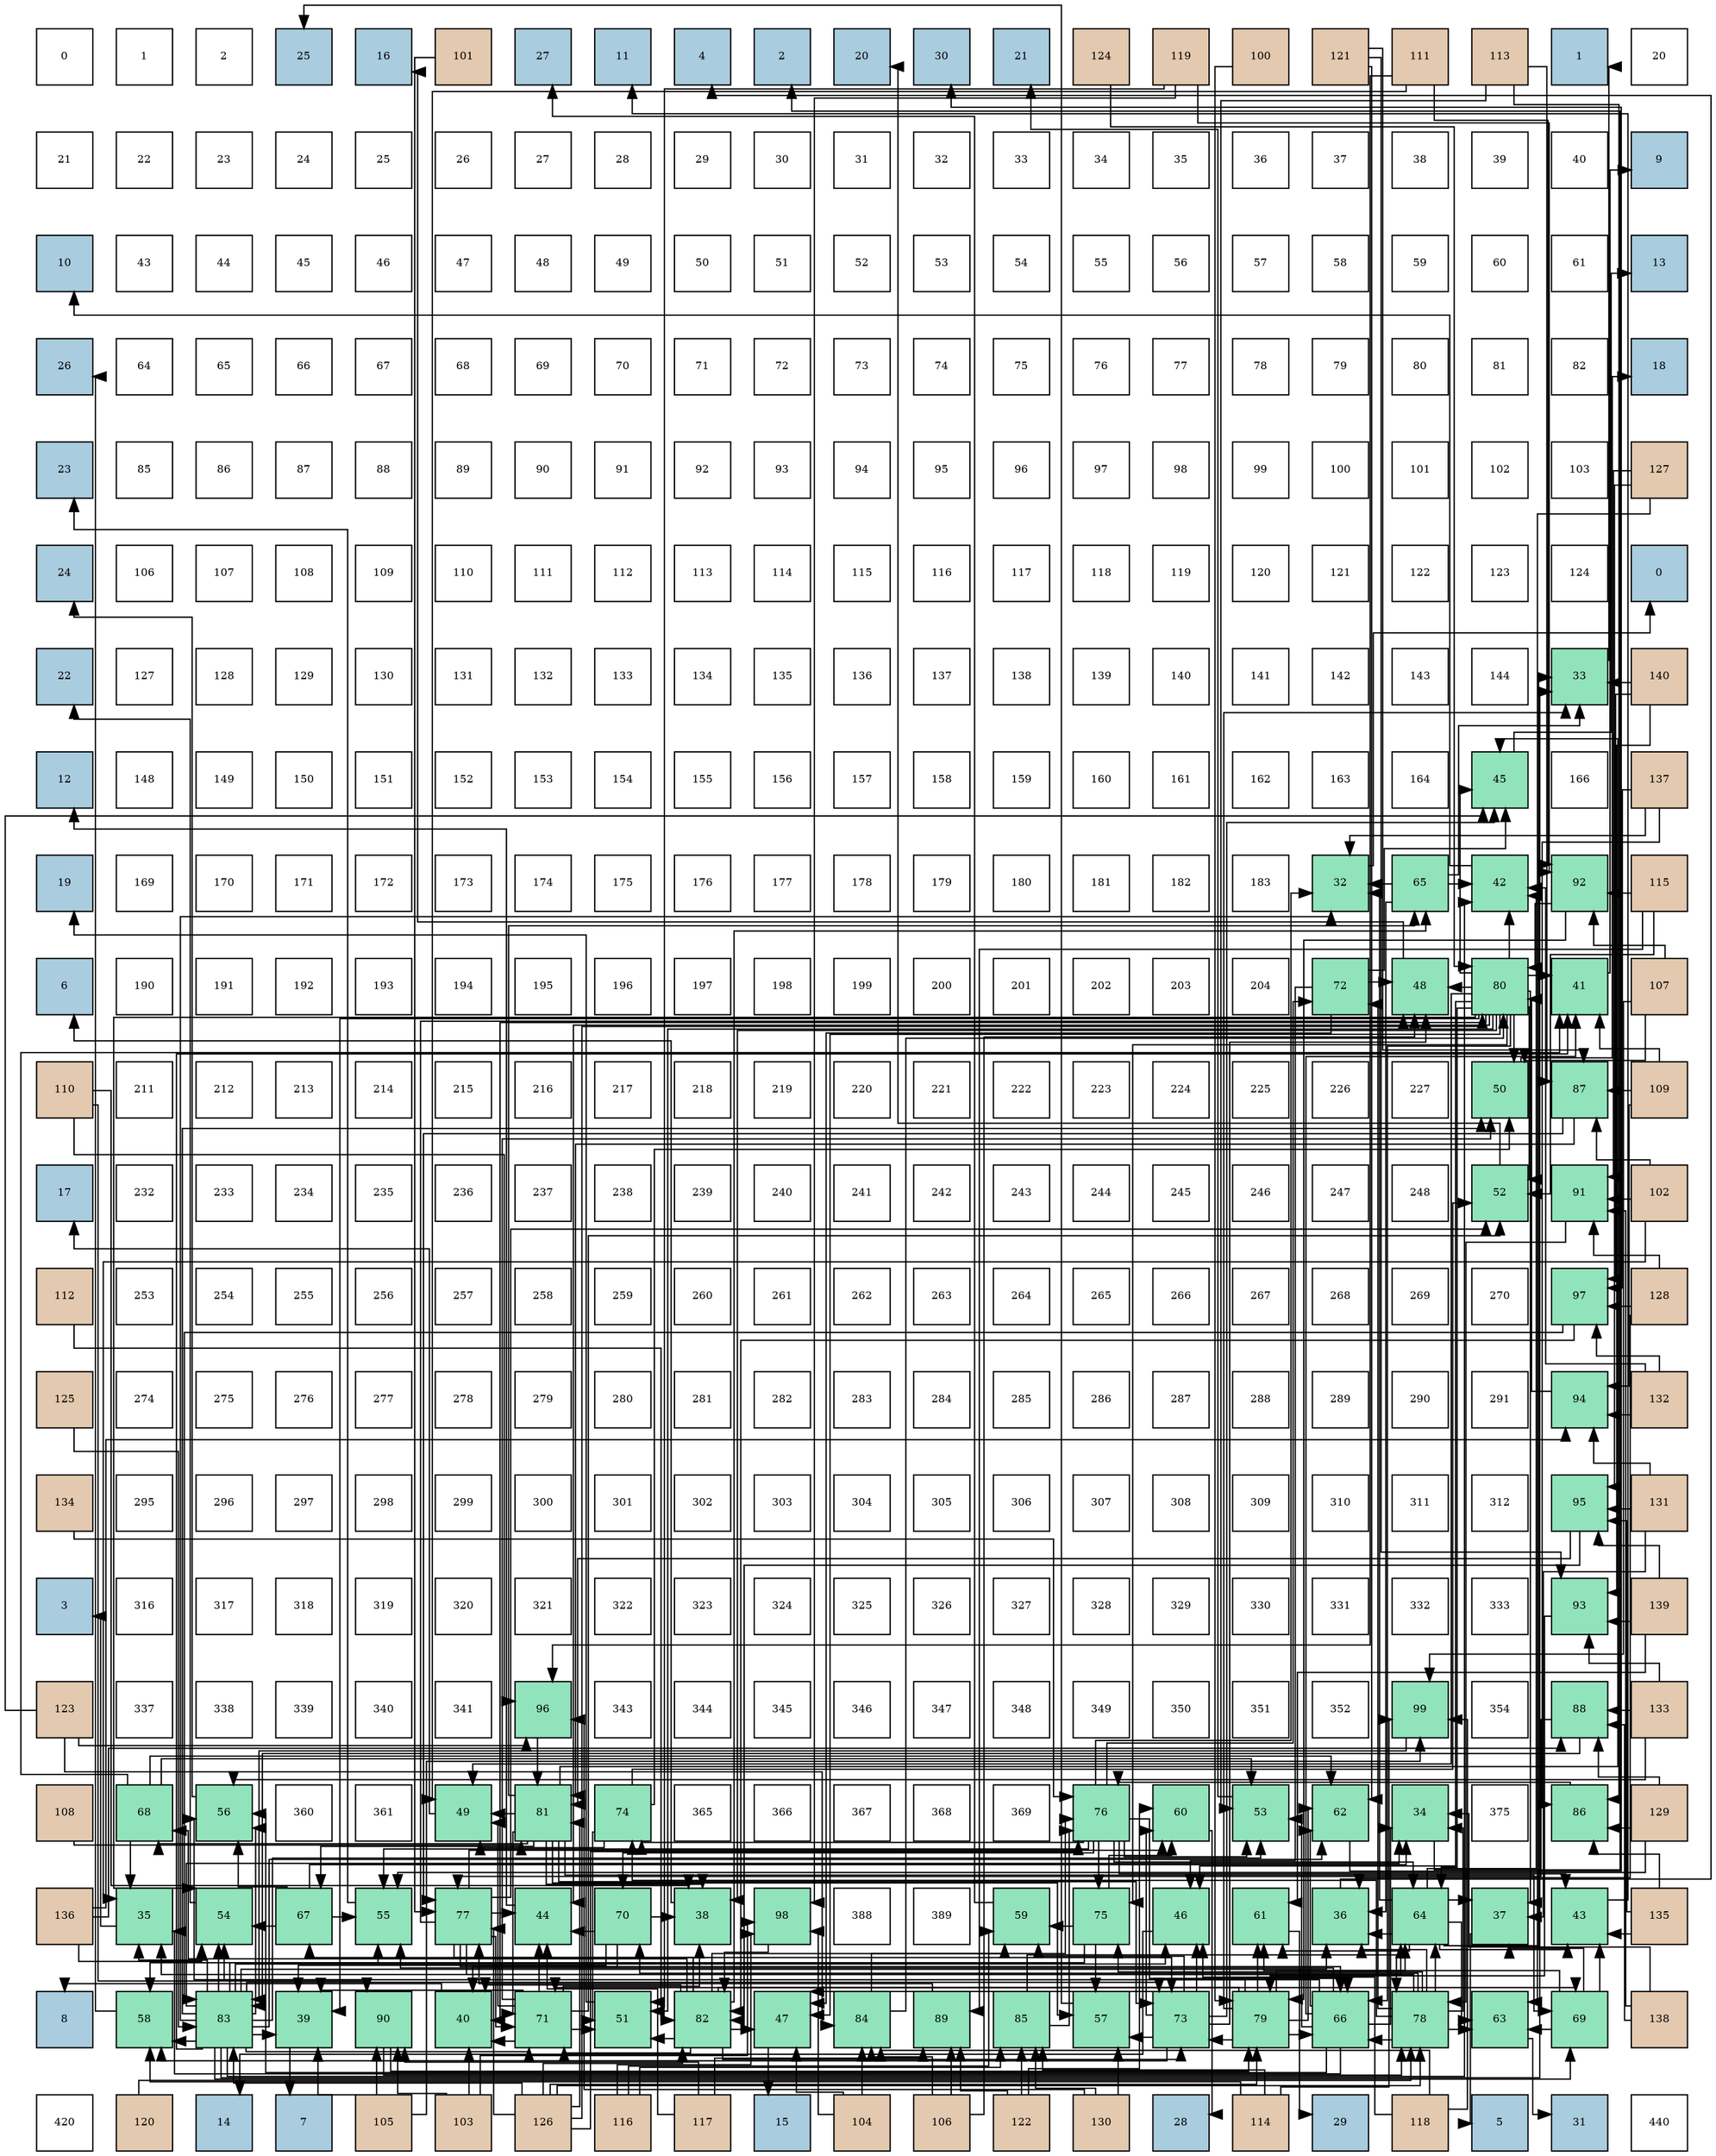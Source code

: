 digraph layout{
 rankdir=TB;
 splines=ortho;
 node [style=filled shape=square fixedsize=true width=0.6];
0[label="0", fontsize=8, fillcolor="#ffffff"];
1[label="1", fontsize=8, fillcolor="#ffffff"];
2[label="2", fontsize=8, fillcolor="#ffffff"];
3[label="25", fontsize=8, fillcolor="#a9ccde"];
4[label="16", fontsize=8, fillcolor="#a9ccde"];
5[label="101", fontsize=8, fillcolor="#e3c9af"];
6[label="27", fontsize=8, fillcolor="#a9ccde"];
7[label="11", fontsize=8, fillcolor="#a9ccde"];
8[label="4", fontsize=8, fillcolor="#a9ccde"];
9[label="2", fontsize=8, fillcolor="#a9ccde"];
10[label="20", fontsize=8, fillcolor="#a9ccde"];
11[label="30", fontsize=8, fillcolor="#a9ccde"];
12[label="21", fontsize=8, fillcolor="#a9ccde"];
13[label="124", fontsize=8, fillcolor="#e3c9af"];
14[label="119", fontsize=8, fillcolor="#e3c9af"];
15[label="100", fontsize=8, fillcolor="#e3c9af"];
16[label="121", fontsize=8, fillcolor="#e3c9af"];
17[label="111", fontsize=8, fillcolor="#e3c9af"];
18[label="113", fontsize=8, fillcolor="#e3c9af"];
19[label="1", fontsize=8, fillcolor="#a9ccde"];
20[label="20", fontsize=8, fillcolor="#ffffff"];
21[label="21", fontsize=8, fillcolor="#ffffff"];
22[label="22", fontsize=8, fillcolor="#ffffff"];
23[label="23", fontsize=8, fillcolor="#ffffff"];
24[label="24", fontsize=8, fillcolor="#ffffff"];
25[label="25", fontsize=8, fillcolor="#ffffff"];
26[label="26", fontsize=8, fillcolor="#ffffff"];
27[label="27", fontsize=8, fillcolor="#ffffff"];
28[label="28", fontsize=8, fillcolor="#ffffff"];
29[label="29", fontsize=8, fillcolor="#ffffff"];
30[label="30", fontsize=8, fillcolor="#ffffff"];
31[label="31", fontsize=8, fillcolor="#ffffff"];
32[label="32", fontsize=8, fillcolor="#ffffff"];
33[label="33", fontsize=8, fillcolor="#ffffff"];
34[label="34", fontsize=8, fillcolor="#ffffff"];
35[label="35", fontsize=8, fillcolor="#ffffff"];
36[label="36", fontsize=8, fillcolor="#ffffff"];
37[label="37", fontsize=8, fillcolor="#ffffff"];
38[label="38", fontsize=8, fillcolor="#ffffff"];
39[label="39", fontsize=8, fillcolor="#ffffff"];
40[label="40", fontsize=8, fillcolor="#ffffff"];
41[label="9", fontsize=8, fillcolor="#a9ccde"];
42[label="10", fontsize=8, fillcolor="#a9ccde"];
43[label="43", fontsize=8, fillcolor="#ffffff"];
44[label="44", fontsize=8, fillcolor="#ffffff"];
45[label="45", fontsize=8, fillcolor="#ffffff"];
46[label="46", fontsize=8, fillcolor="#ffffff"];
47[label="47", fontsize=8, fillcolor="#ffffff"];
48[label="48", fontsize=8, fillcolor="#ffffff"];
49[label="49", fontsize=8, fillcolor="#ffffff"];
50[label="50", fontsize=8, fillcolor="#ffffff"];
51[label="51", fontsize=8, fillcolor="#ffffff"];
52[label="52", fontsize=8, fillcolor="#ffffff"];
53[label="53", fontsize=8, fillcolor="#ffffff"];
54[label="54", fontsize=8, fillcolor="#ffffff"];
55[label="55", fontsize=8, fillcolor="#ffffff"];
56[label="56", fontsize=8, fillcolor="#ffffff"];
57[label="57", fontsize=8, fillcolor="#ffffff"];
58[label="58", fontsize=8, fillcolor="#ffffff"];
59[label="59", fontsize=8, fillcolor="#ffffff"];
60[label="60", fontsize=8, fillcolor="#ffffff"];
61[label="61", fontsize=8, fillcolor="#ffffff"];
62[label="13", fontsize=8, fillcolor="#a9ccde"];
63[label="26", fontsize=8, fillcolor="#a9ccde"];
64[label="64", fontsize=8, fillcolor="#ffffff"];
65[label="65", fontsize=8, fillcolor="#ffffff"];
66[label="66", fontsize=8, fillcolor="#ffffff"];
67[label="67", fontsize=8, fillcolor="#ffffff"];
68[label="68", fontsize=8, fillcolor="#ffffff"];
69[label="69", fontsize=8, fillcolor="#ffffff"];
70[label="70", fontsize=8, fillcolor="#ffffff"];
71[label="71", fontsize=8, fillcolor="#ffffff"];
72[label="72", fontsize=8, fillcolor="#ffffff"];
73[label="73", fontsize=8, fillcolor="#ffffff"];
74[label="74", fontsize=8, fillcolor="#ffffff"];
75[label="75", fontsize=8, fillcolor="#ffffff"];
76[label="76", fontsize=8, fillcolor="#ffffff"];
77[label="77", fontsize=8, fillcolor="#ffffff"];
78[label="78", fontsize=8, fillcolor="#ffffff"];
79[label="79", fontsize=8, fillcolor="#ffffff"];
80[label="80", fontsize=8, fillcolor="#ffffff"];
81[label="81", fontsize=8, fillcolor="#ffffff"];
82[label="82", fontsize=8, fillcolor="#ffffff"];
83[label="18", fontsize=8, fillcolor="#a9ccde"];
84[label="23", fontsize=8, fillcolor="#a9ccde"];
85[label="85", fontsize=8, fillcolor="#ffffff"];
86[label="86", fontsize=8, fillcolor="#ffffff"];
87[label="87", fontsize=8, fillcolor="#ffffff"];
88[label="88", fontsize=8, fillcolor="#ffffff"];
89[label="89", fontsize=8, fillcolor="#ffffff"];
90[label="90", fontsize=8, fillcolor="#ffffff"];
91[label="91", fontsize=8, fillcolor="#ffffff"];
92[label="92", fontsize=8, fillcolor="#ffffff"];
93[label="93", fontsize=8, fillcolor="#ffffff"];
94[label="94", fontsize=8, fillcolor="#ffffff"];
95[label="95", fontsize=8, fillcolor="#ffffff"];
96[label="96", fontsize=8, fillcolor="#ffffff"];
97[label="97", fontsize=8, fillcolor="#ffffff"];
98[label="98", fontsize=8, fillcolor="#ffffff"];
99[label="99", fontsize=8, fillcolor="#ffffff"];
100[label="100", fontsize=8, fillcolor="#ffffff"];
101[label="101", fontsize=8, fillcolor="#ffffff"];
102[label="102", fontsize=8, fillcolor="#ffffff"];
103[label="103", fontsize=8, fillcolor="#ffffff"];
104[label="127", fontsize=8, fillcolor="#e3c9af"];
105[label="24", fontsize=8, fillcolor="#a9ccde"];
106[label="106", fontsize=8, fillcolor="#ffffff"];
107[label="107", fontsize=8, fillcolor="#ffffff"];
108[label="108", fontsize=8, fillcolor="#ffffff"];
109[label="109", fontsize=8, fillcolor="#ffffff"];
110[label="110", fontsize=8, fillcolor="#ffffff"];
111[label="111", fontsize=8, fillcolor="#ffffff"];
112[label="112", fontsize=8, fillcolor="#ffffff"];
113[label="113", fontsize=8, fillcolor="#ffffff"];
114[label="114", fontsize=8, fillcolor="#ffffff"];
115[label="115", fontsize=8, fillcolor="#ffffff"];
116[label="116", fontsize=8, fillcolor="#ffffff"];
117[label="117", fontsize=8, fillcolor="#ffffff"];
118[label="118", fontsize=8, fillcolor="#ffffff"];
119[label="119", fontsize=8, fillcolor="#ffffff"];
120[label="120", fontsize=8, fillcolor="#ffffff"];
121[label="121", fontsize=8, fillcolor="#ffffff"];
122[label="122", fontsize=8, fillcolor="#ffffff"];
123[label="123", fontsize=8, fillcolor="#ffffff"];
124[label="124", fontsize=8, fillcolor="#ffffff"];
125[label="0", fontsize=8, fillcolor="#a9ccde"];
126[label="22", fontsize=8, fillcolor="#a9ccde"];
127[label="127", fontsize=8, fillcolor="#ffffff"];
128[label="128", fontsize=8, fillcolor="#ffffff"];
129[label="129", fontsize=8, fillcolor="#ffffff"];
130[label="130", fontsize=8, fillcolor="#ffffff"];
131[label="131", fontsize=8, fillcolor="#ffffff"];
132[label="132", fontsize=8, fillcolor="#ffffff"];
133[label="133", fontsize=8, fillcolor="#ffffff"];
134[label="134", fontsize=8, fillcolor="#ffffff"];
135[label="135", fontsize=8, fillcolor="#ffffff"];
136[label="136", fontsize=8, fillcolor="#ffffff"];
137[label="137", fontsize=8, fillcolor="#ffffff"];
138[label="138", fontsize=8, fillcolor="#ffffff"];
139[label="139", fontsize=8, fillcolor="#ffffff"];
140[label="140", fontsize=8, fillcolor="#ffffff"];
141[label="141", fontsize=8, fillcolor="#ffffff"];
142[label="142", fontsize=8, fillcolor="#ffffff"];
143[label="143", fontsize=8, fillcolor="#ffffff"];
144[label="144", fontsize=8, fillcolor="#ffffff"];
145[label="33", fontsize=8, fillcolor="#91e3bb"];
146[label="140", fontsize=8, fillcolor="#e3c9af"];
147[label="12", fontsize=8, fillcolor="#a9ccde"];
148[label="148", fontsize=8, fillcolor="#ffffff"];
149[label="149", fontsize=8, fillcolor="#ffffff"];
150[label="150", fontsize=8, fillcolor="#ffffff"];
151[label="151", fontsize=8, fillcolor="#ffffff"];
152[label="152", fontsize=8, fillcolor="#ffffff"];
153[label="153", fontsize=8, fillcolor="#ffffff"];
154[label="154", fontsize=8, fillcolor="#ffffff"];
155[label="155", fontsize=8, fillcolor="#ffffff"];
156[label="156", fontsize=8, fillcolor="#ffffff"];
157[label="157", fontsize=8, fillcolor="#ffffff"];
158[label="158", fontsize=8, fillcolor="#ffffff"];
159[label="159", fontsize=8, fillcolor="#ffffff"];
160[label="160", fontsize=8, fillcolor="#ffffff"];
161[label="161", fontsize=8, fillcolor="#ffffff"];
162[label="162", fontsize=8, fillcolor="#ffffff"];
163[label="163", fontsize=8, fillcolor="#ffffff"];
164[label="164", fontsize=8, fillcolor="#ffffff"];
165[label="45", fontsize=8, fillcolor="#91e3bb"];
166[label="166", fontsize=8, fillcolor="#ffffff"];
167[label="137", fontsize=8, fillcolor="#e3c9af"];
168[label="19", fontsize=8, fillcolor="#a9ccde"];
169[label="169", fontsize=8, fillcolor="#ffffff"];
170[label="170", fontsize=8, fillcolor="#ffffff"];
171[label="171", fontsize=8, fillcolor="#ffffff"];
172[label="172", fontsize=8, fillcolor="#ffffff"];
173[label="173", fontsize=8, fillcolor="#ffffff"];
174[label="174", fontsize=8, fillcolor="#ffffff"];
175[label="175", fontsize=8, fillcolor="#ffffff"];
176[label="176", fontsize=8, fillcolor="#ffffff"];
177[label="177", fontsize=8, fillcolor="#ffffff"];
178[label="178", fontsize=8, fillcolor="#ffffff"];
179[label="179", fontsize=8, fillcolor="#ffffff"];
180[label="180", fontsize=8, fillcolor="#ffffff"];
181[label="181", fontsize=8, fillcolor="#ffffff"];
182[label="182", fontsize=8, fillcolor="#ffffff"];
183[label="183", fontsize=8, fillcolor="#ffffff"];
184[label="32", fontsize=8, fillcolor="#91e3bb"];
185[label="65", fontsize=8, fillcolor="#91e3bb"];
186[label="42", fontsize=8, fillcolor="#91e3bb"];
187[label="92", fontsize=8, fillcolor="#91e3bb"];
188[label="115", fontsize=8, fillcolor="#e3c9af"];
189[label="6", fontsize=8, fillcolor="#a9ccde"];
190[label="190", fontsize=8, fillcolor="#ffffff"];
191[label="191", fontsize=8, fillcolor="#ffffff"];
192[label="192", fontsize=8, fillcolor="#ffffff"];
193[label="193", fontsize=8, fillcolor="#ffffff"];
194[label="194", fontsize=8, fillcolor="#ffffff"];
195[label="195", fontsize=8, fillcolor="#ffffff"];
196[label="196", fontsize=8, fillcolor="#ffffff"];
197[label="197", fontsize=8, fillcolor="#ffffff"];
198[label="198", fontsize=8, fillcolor="#ffffff"];
199[label="199", fontsize=8, fillcolor="#ffffff"];
200[label="200", fontsize=8, fillcolor="#ffffff"];
201[label="201", fontsize=8, fillcolor="#ffffff"];
202[label="202", fontsize=8, fillcolor="#ffffff"];
203[label="203", fontsize=8, fillcolor="#ffffff"];
204[label="204", fontsize=8, fillcolor="#ffffff"];
205[label="72", fontsize=8, fillcolor="#91e3bb"];
206[label="48", fontsize=8, fillcolor="#91e3bb"];
207[label="80", fontsize=8, fillcolor="#91e3bb"];
208[label="41", fontsize=8, fillcolor="#91e3bb"];
209[label="107", fontsize=8, fillcolor="#e3c9af"];
210[label="110", fontsize=8, fillcolor="#e3c9af"];
211[label="211", fontsize=8, fillcolor="#ffffff"];
212[label="212", fontsize=8, fillcolor="#ffffff"];
213[label="213", fontsize=8, fillcolor="#ffffff"];
214[label="214", fontsize=8, fillcolor="#ffffff"];
215[label="215", fontsize=8, fillcolor="#ffffff"];
216[label="216", fontsize=8, fillcolor="#ffffff"];
217[label="217", fontsize=8, fillcolor="#ffffff"];
218[label="218", fontsize=8, fillcolor="#ffffff"];
219[label="219", fontsize=8, fillcolor="#ffffff"];
220[label="220", fontsize=8, fillcolor="#ffffff"];
221[label="221", fontsize=8, fillcolor="#ffffff"];
222[label="222", fontsize=8, fillcolor="#ffffff"];
223[label="223", fontsize=8, fillcolor="#ffffff"];
224[label="224", fontsize=8, fillcolor="#ffffff"];
225[label="225", fontsize=8, fillcolor="#ffffff"];
226[label="226", fontsize=8, fillcolor="#ffffff"];
227[label="227", fontsize=8, fillcolor="#ffffff"];
228[label="50", fontsize=8, fillcolor="#91e3bb"];
229[label="87", fontsize=8, fillcolor="#91e3bb"];
230[label="109", fontsize=8, fillcolor="#e3c9af"];
231[label="17", fontsize=8, fillcolor="#a9ccde"];
232[label="232", fontsize=8, fillcolor="#ffffff"];
233[label="233", fontsize=8, fillcolor="#ffffff"];
234[label="234", fontsize=8, fillcolor="#ffffff"];
235[label="235", fontsize=8, fillcolor="#ffffff"];
236[label="236", fontsize=8, fillcolor="#ffffff"];
237[label="237", fontsize=8, fillcolor="#ffffff"];
238[label="238", fontsize=8, fillcolor="#ffffff"];
239[label="239", fontsize=8, fillcolor="#ffffff"];
240[label="240", fontsize=8, fillcolor="#ffffff"];
241[label="241", fontsize=8, fillcolor="#ffffff"];
242[label="242", fontsize=8, fillcolor="#ffffff"];
243[label="243", fontsize=8, fillcolor="#ffffff"];
244[label="244", fontsize=8, fillcolor="#ffffff"];
245[label="245", fontsize=8, fillcolor="#ffffff"];
246[label="246", fontsize=8, fillcolor="#ffffff"];
247[label="247", fontsize=8, fillcolor="#ffffff"];
248[label="248", fontsize=8, fillcolor="#ffffff"];
249[label="52", fontsize=8, fillcolor="#91e3bb"];
250[label="91", fontsize=8, fillcolor="#91e3bb"];
251[label="102", fontsize=8, fillcolor="#e3c9af"];
252[label="112", fontsize=8, fillcolor="#e3c9af"];
253[label="253", fontsize=8, fillcolor="#ffffff"];
254[label="254", fontsize=8, fillcolor="#ffffff"];
255[label="255", fontsize=8, fillcolor="#ffffff"];
256[label="256", fontsize=8, fillcolor="#ffffff"];
257[label="257", fontsize=8, fillcolor="#ffffff"];
258[label="258", fontsize=8, fillcolor="#ffffff"];
259[label="259", fontsize=8, fillcolor="#ffffff"];
260[label="260", fontsize=8, fillcolor="#ffffff"];
261[label="261", fontsize=8, fillcolor="#ffffff"];
262[label="262", fontsize=8, fillcolor="#ffffff"];
263[label="263", fontsize=8, fillcolor="#ffffff"];
264[label="264", fontsize=8, fillcolor="#ffffff"];
265[label="265", fontsize=8, fillcolor="#ffffff"];
266[label="266", fontsize=8, fillcolor="#ffffff"];
267[label="267", fontsize=8, fillcolor="#ffffff"];
268[label="268", fontsize=8, fillcolor="#ffffff"];
269[label="269", fontsize=8, fillcolor="#ffffff"];
270[label="270", fontsize=8, fillcolor="#ffffff"];
271[label="97", fontsize=8, fillcolor="#91e3bb"];
272[label="128", fontsize=8, fillcolor="#e3c9af"];
273[label="125", fontsize=8, fillcolor="#e3c9af"];
274[label="274", fontsize=8, fillcolor="#ffffff"];
275[label="275", fontsize=8, fillcolor="#ffffff"];
276[label="276", fontsize=8, fillcolor="#ffffff"];
277[label="277", fontsize=8, fillcolor="#ffffff"];
278[label="278", fontsize=8, fillcolor="#ffffff"];
279[label="279", fontsize=8, fillcolor="#ffffff"];
280[label="280", fontsize=8, fillcolor="#ffffff"];
281[label="281", fontsize=8, fillcolor="#ffffff"];
282[label="282", fontsize=8, fillcolor="#ffffff"];
283[label="283", fontsize=8, fillcolor="#ffffff"];
284[label="284", fontsize=8, fillcolor="#ffffff"];
285[label="285", fontsize=8, fillcolor="#ffffff"];
286[label="286", fontsize=8, fillcolor="#ffffff"];
287[label="287", fontsize=8, fillcolor="#ffffff"];
288[label="288", fontsize=8, fillcolor="#ffffff"];
289[label="289", fontsize=8, fillcolor="#ffffff"];
290[label="290", fontsize=8, fillcolor="#ffffff"];
291[label="291", fontsize=8, fillcolor="#ffffff"];
292[label="94", fontsize=8, fillcolor="#91e3bb"];
293[label="132", fontsize=8, fillcolor="#e3c9af"];
294[label="134", fontsize=8, fillcolor="#e3c9af"];
295[label="295", fontsize=8, fillcolor="#ffffff"];
296[label="296", fontsize=8, fillcolor="#ffffff"];
297[label="297", fontsize=8, fillcolor="#ffffff"];
298[label="298", fontsize=8, fillcolor="#ffffff"];
299[label="299", fontsize=8, fillcolor="#ffffff"];
300[label="300", fontsize=8, fillcolor="#ffffff"];
301[label="301", fontsize=8, fillcolor="#ffffff"];
302[label="302", fontsize=8, fillcolor="#ffffff"];
303[label="303", fontsize=8, fillcolor="#ffffff"];
304[label="304", fontsize=8, fillcolor="#ffffff"];
305[label="305", fontsize=8, fillcolor="#ffffff"];
306[label="306", fontsize=8, fillcolor="#ffffff"];
307[label="307", fontsize=8, fillcolor="#ffffff"];
308[label="308", fontsize=8, fillcolor="#ffffff"];
309[label="309", fontsize=8, fillcolor="#ffffff"];
310[label="310", fontsize=8, fillcolor="#ffffff"];
311[label="311", fontsize=8, fillcolor="#ffffff"];
312[label="312", fontsize=8, fillcolor="#ffffff"];
313[label="95", fontsize=8, fillcolor="#91e3bb"];
314[label="131", fontsize=8, fillcolor="#e3c9af"];
315[label="3", fontsize=8, fillcolor="#a9ccde"];
316[label="316", fontsize=8, fillcolor="#ffffff"];
317[label="317", fontsize=8, fillcolor="#ffffff"];
318[label="318", fontsize=8, fillcolor="#ffffff"];
319[label="319", fontsize=8, fillcolor="#ffffff"];
320[label="320", fontsize=8, fillcolor="#ffffff"];
321[label="321", fontsize=8, fillcolor="#ffffff"];
322[label="322", fontsize=8, fillcolor="#ffffff"];
323[label="323", fontsize=8, fillcolor="#ffffff"];
324[label="324", fontsize=8, fillcolor="#ffffff"];
325[label="325", fontsize=8, fillcolor="#ffffff"];
326[label="326", fontsize=8, fillcolor="#ffffff"];
327[label="327", fontsize=8, fillcolor="#ffffff"];
328[label="328", fontsize=8, fillcolor="#ffffff"];
329[label="329", fontsize=8, fillcolor="#ffffff"];
330[label="330", fontsize=8, fillcolor="#ffffff"];
331[label="331", fontsize=8, fillcolor="#ffffff"];
332[label="332", fontsize=8, fillcolor="#ffffff"];
333[label="333", fontsize=8, fillcolor="#ffffff"];
334[label="93", fontsize=8, fillcolor="#91e3bb"];
335[label="139", fontsize=8, fillcolor="#e3c9af"];
336[label="123", fontsize=8, fillcolor="#e3c9af"];
337[label="337", fontsize=8, fillcolor="#ffffff"];
338[label="338", fontsize=8, fillcolor="#ffffff"];
339[label="339", fontsize=8, fillcolor="#ffffff"];
340[label="340", fontsize=8, fillcolor="#ffffff"];
341[label="341", fontsize=8, fillcolor="#ffffff"];
342[label="96", fontsize=8, fillcolor="#91e3bb"];
343[label="343", fontsize=8, fillcolor="#ffffff"];
344[label="344", fontsize=8, fillcolor="#ffffff"];
345[label="345", fontsize=8, fillcolor="#ffffff"];
346[label="346", fontsize=8, fillcolor="#ffffff"];
347[label="347", fontsize=8, fillcolor="#ffffff"];
348[label="348", fontsize=8, fillcolor="#ffffff"];
349[label="349", fontsize=8, fillcolor="#ffffff"];
350[label="350", fontsize=8, fillcolor="#ffffff"];
351[label="351", fontsize=8, fillcolor="#ffffff"];
352[label="352", fontsize=8, fillcolor="#ffffff"];
353[label="99", fontsize=8, fillcolor="#91e3bb"];
354[label="354", fontsize=8, fillcolor="#ffffff"];
355[label="88", fontsize=8, fillcolor="#91e3bb"];
356[label="133", fontsize=8, fillcolor="#e3c9af"];
357[label="108", fontsize=8, fillcolor="#e3c9af"];
358[label="68", fontsize=8, fillcolor="#91e3bb"];
359[label="56", fontsize=8, fillcolor="#91e3bb"];
360[label="360", fontsize=8, fillcolor="#ffffff"];
361[label="361", fontsize=8, fillcolor="#ffffff"];
362[label="49", fontsize=8, fillcolor="#91e3bb"];
363[label="81", fontsize=8, fillcolor="#91e3bb"];
364[label="74", fontsize=8, fillcolor="#91e3bb"];
365[label="365", fontsize=8, fillcolor="#ffffff"];
366[label="366", fontsize=8, fillcolor="#ffffff"];
367[label="367", fontsize=8, fillcolor="#ffffff"];
368[label="368", fontsize=8, fillcolor="#ffffff"];
369[label="369", fontsize=8, fillcolor="#ffffff"];
370[label="76", fontsize=8, fillcolor="#91e3bb"];
371[label="60", fontsize=8, fillcolor="#91e3bb"];
372[label="53", fontsize=8, fillcolor="#91e3bb"];
373[label="62", fontsize=8, fillcolor="#91e3bb"];
374[label="34", fontsize=8, fillcolor="#91e3bb"];
375[label="375", fontsize=8, fillcolor="#ffffff"];
376[label="86", fontsize=8, fillcolor="#91e3bb"];
377[label="129", fontsize=8, fillcolor="#e3c9af"];
378[label="136", fontsize=8, fillcolor="#e3c9af"];
379[label="35", fontsize=8, fillcolor="#91e3bb"];
380[label="54", fontsize=8, fillcolor="#91e3bb"];
381[label="67", fontsize=8, fillcolor="#91e3bb"];
382[label="55", fontsize=8, fillcolor="#91e3bb"];
383[label="77", fontsize=8, fillcolor="#91e3bb"];
384[label="44", fontsize=8, fillcolor="#91e3bb"];
385[label="70", fontsize=8, fillcolor="#91e3bb"];
386[label="38", fontsize=8, fillcolor="#91e3bb"];
387[label="98", fontsize=8, fillcolor="#91e3bb"];
388[label="388", fontsize=8, fillcolor="#ffffff"];
389[label="389", fontsize=8, fillcolor="#ffffff"];
390[label="59", fontsize=8, fillcolor="#91e3bb"];
391[label="75", fontsize=8, fillcolor="#91e3bb"];
392[label="46", fontsize=8, fillcolor="#91e3bb"];
393[label="61", fontsize=8, fillcolor="#91e3bb"];
394[label="36", fontsize=8, fillcolor="#91e3bb"];
395[label="64", fontsize=8, fillcolor="#91e3bb"];
396[label="37", fontsize=8, fillcolor="#91e3bb"];
397[label="43", fontsize=8, fillcolor="#91e3bb"];
398[label="135", fontsize=8, fillcolor="#e3c9af"];
399[label="8", fontsize=8, fillcolor="#a9ccde"];
400[label="58", fontsize=8, fillcolor="#91e3bb"];
401[label="83", fontsize=8, fillcolor="#91e3bb"];
402[label="39", fontsize=8, fillcolor="#91e3bb"];
403[label="90", fontsize=8, fillcolor="#91e3bb"];
404[label="40", fontsize=8, fillcolor="#91e3bb"];
405[label="71", fontsize=8, fillcolor="#91e3bb"];
406[label="51", fontsize=8, fillcolor="#91e3bb"];
407[label="82", fontsize=8, fillcolor="#91e3bb"];
408[label="47", fontsize=8, fillcolor="#91e3bb"];
409[label="84", fontsize=8, fillcolor="#91e3bb"];
410[label="89", fontsize=8, fillcolor="#91e3bb"];
411[label="85", fontsize=8, fillcolor="#91e3bb"];
412[label="57", fontsize=8, fillcolor="#91e3bb"];
413[label="73", fontsize=8, fillcolor="#91e3bb"];
414[label="79", fontsize=8, fillcolor="#91e3bb"];
415[label="66", fontsize=8, fillcolor="#91e3bb"];
416[label="78", fontsize=8, fillcolor="#91e3bb"];
417[label="63", fontsize=8, fillcolor="#91e3bb"];
418[label="69", fontsize=8, fillcolor="#91e3bb"];
419[label="138", fontsize=8, fillcolor="#e3c9af"];
420[label="420", fontsize=8, fillcolor="#ffffff"];
421[label="120", fontsize=8, fillcolor="#e3c9af"];
422[label="14", fontsize=8, fillcolor="#a9ccde"];
423[label="7", fontsize=8, fillcolor="#a9ccde"];
424[label="105", fontsize=8, fillcolor="#e3c9af"];
425[label="103", fontsize=8, fillcolor="#e3c9af"];
426[label="126", fontsize=8, fillcolor="#e3c9af"];
427[label="116", fontsize=8, fillcolor="#e3c9af"];
428[label="117", fontsize=8, fillcolor="#e3c9af"];
429[label="15", fontsize=8, fillcolor="#a9ccde"];
430[label="104", fontsize=8, fillcolor="#e3c9af"];
431[label="106", fontsize=8, fillcolor="#e3c9af"];
432[label="122", fontsize=8, fillcolor="#e3c9af"];
433[label="130", fontsize=8, fillcolor="#e3c9af"];
434[label="28", fontsize=8, fillcolor="#a9ccde"];
435[label="114", fontsize=8, fillcolor="#e3c9af"];
436[label="29", fontsize=8, fillcolor="#a9ccde"];
437[label="118", fontsize=8, fillcolor="#e3c9af"];
438[label="5", fontsize=8, fillcolor="#a9ccde"];
439[label="31", fontsize=8, fillcolor="#a9ccde"];
440[label="440", fontsize=8, fillcolor="#ffffff"];
edge [constraint=false, style=vis];184 -> 125;
145 -> 19;
374 -> 9;
379 -> 315;
394 -> 8;
396 -> 438;
386 -> 189;
402 -> 423;
404 -> 399;
208 -> 41;
186 -> 42;
397 -> 7;
384 -> 147;
165 -> 62;
392 -> 422;
408 -> 429;
206 -> 4;
362 -> 231;
228 -> 83;
406 -> 168;
249 -> 10;
372 -> 12;
380 -> 126;
382 -> 84;
359 -> 105;
412 -> 3;
400 -> 63;
390 -> 6;
371 -> 434;
393 -> 436;
373 -> 11;
417 -> 439;
395 -> 184;
395 -> 145;
395 -> 394;
395 -> 396;
395 -> 186;
395 -> 397;
395 -> 393;
395 -> 417;
185 -> 184;
185 -> 145;
185 -> 394;
185 -> 186;
415 -> 374;
415 -> 379;
415 -> 208;
415 -> 372;
415 -> 380;
415 -> 382;
415 -> 359;
415 -> 373;
381 -> 374;
381 -> 380;
381 -> 382;
381 -> 359;
358 -> 379;
358 -> 208;
358 -> 372;
358 -> 373;
418 -> 396;
418 -> 397;
418 -> 393;
418 -> 417;
385 -> 386;
385 -> 402;
385 -> 404;
385 -> 384;
405 -> 386;
405 -> 402;
405 -> 404;
405 -> 384;
405 -> 362;
405 -> 228;
405 -> 406;
405 -> 249;
205 -> 165;
205 -> 392;
205 -> 408;
205 -> 206;
413 -> 165;
413 -> 392;
413 -> 408;
413 -> 206;
413 -> 412;
413 -> 400;
413 -> 390;
413 -> 371;
364 -> 362;
364 -> 228;
364 -> 406;
364 -> 249;
391 -> 412;
391 -> 400;
391 -> 390;
391 -> 371;
370 -> 184;
370 -> 397;
370 -> 372;
370 -> 382;
370 -> 395;
370 -> 415;
370 -> 385;
370 -> 205;
370 -> 364;
370 -> 391;
383 -> 384;
383 -> 206;
383 -> 249;
383 -> 371;
383 -> 395;
383 -> 415;
383 -> 405;
383 -> 413;
416 -> 374;
416 -> 379;
416 -> 394;
416 -> 417;
416 -> 395;
416 -> 415;
416 -> 385;
416 -> 205;
416 -> 364;
416 -> 391;
414 -> 145;
414 -> 359;
414 -> 393;
414 -> 373;
414 -> 395;
414 -> 415;
414 -> 405;
414 -> 413;
207 -> 396;
207 -> 386;
207 -> 402;
207 -> 404;
207 -> 208;
207 -> 186;
207 -> 384;
207 -> 165;
207 -> 392;
207 -> 408;
207 -> 206;
207 -> 362;
207 -> 228;
207 -> 406;
207 -> 249;
207 -> 380;
207 -> 395;
207 -> 415;
207 -> 391;
363 -> 386;
363 -> 165;
363 -> 362;
363 -> 412;
363 -> 185;
363 -> 381;
363 -> 358;
363 -> 418;
363 -> 405;
363 -> 413;
407 -> 404;
407 -> 408;
407 -> 406;
407 -> 390;
407 -> 185;
407 -> 381;
407 -> 358;
407 -> 418;
407 -> 405;
407 -> 413;
401 -> 184;
401 -> 145;
401 -> 374;
401 -> 379;
401 -> 394;
401 -> 402;
401 -> 208;
401 -> 186;
401 -> 392;
401 -> 228;
401 -> 372;
401 -> 380;
401 -> 382;
401 -> 359;
401 -> 400;
401 -> 373;
401 -> 418;
401 -> 405;
401 -> 413;
409 -> 370;
409 -> 207;
411 -> 370;
411 -> 416;
376 -> 370;
229 -> 383;
229 -> 363;
355 -> 383;
355 -> 401;
410 -> 383;
403 -> 416;
403 -> 414;
250 -> 416;
187 -> 414;
187 -> 207;
334 -> 414;
292 -> 207;
313 -> 363;
313 -> 407;
342 -> 363;
271 -> 407;
271 -> 401;
387 -> 407;
353 -> 401;
15 -> 414;
5 -> 383;
251 -> 379;
251 -> 229;
251 -> 250;
425 -> 404;
425 -> 403;
425 -> 387;
430 -> 408;
430 -> 409;
430 -> 387;
424 -> 402;
424 -> 403;
424 -> 353;
431 -> 206;
431 -> 409;
431 -> 410;
209 -> 228;
209 -> 187;
209 -> 353;
357 -> 363;
230 -> 208;
230 -> 229;
230 -> 292;
210 -> 386;
210 -> 403;
210 -> 342;
17 -> 362;
17 -> 187;
17 -> 342;
252 -> 407;
18 -> 372;
18 -> 376;
18 -> 229;
435 -> 400;
435 -> 411;
435 -> 353;
188 -> 249;
188 -> 410;
188 -> 187;
427 -> 390;
427 -> 411;
427 -> 387;
428 -> 384;
428 -> 410;
428 -> 403;
437 -> 392;
437 -> 409;
437 -> 353;
14 -> 406;
14 -> 187;
14 -> 387;
421 -> 416;
16 -> 373;
16 -> 229;
16 -> 334;
432 -> 371;
432 -> 411;
432 -> 410;
336 -> 165;
336 -> 409;
336 -> 342;
13 -> 207;
273 -> 401;
426 -> 370;
426 -> 383;
426 -> 416;
426 -> 414;
426 -> 207;
426 -> 363;
426 -> 407;
426 -> 401;
104 -> 417;
104 -> 250;
104 -> 313;
272 -> 394;
272 -> 250;
272 -> 271;
377 -> 382;
377 -> 376;
377 -> 355;
433 -> 412;
433 -> 411;
433 -> 342;
314 -> 396;
314 -> 292;
314 -> 313;
293 -> 186;
293 -> 292;
293 -> 271;
356 -> 359;
356 -> 355;
356 -> 334;
294 -> 370;
398 -> 397;
398 -> 376;
398 -> 313;
378 -> 380;
378 -> 355;
378 -> 292;
167 -> 184;
167 -> 376;
167 -> 271;
419 -> 374;
419 -> 355;
419 -> 250;
335 -> 393;
335 -> 334;
335 -> 313;
146 -> 145;
146 -> 334;
146 -> 271;
edge [constraint=true, style=invis];
0 -> 21 -> 42 -> 63 -> 84 -> 105 -> 126 -> 147 -> 168 -> 189 -> 210 -> 231 -> 252 -> 273 -> 294 -> 315 -> 336 -> 357 -> 378 -> 399 -> 420;
1 -> 22 -> 43 -> 64 -> 85 -> 106 -> 127 -> 148 -> 169 -> 190 -> 211 -> 232 -> 253 -> 274 -> 295 -> 316 -> 337 -> 358 -> 379 -> 400 -> 421;
2 -> 23 -> 44 -> 65 -> 86 -> 107 -> 128 -> 149 -> 170 -> 191 -> 212 -> 233 -> 254 -> 275 -> 296 -> 317 -> 338 -> 359 -> 380 -> 401 -> 422;
3 -> 24 -> 45 -> 66 -> 87 -> 108 -> 129 -> 150 -> 171 -> 192 -> 213 -> 234 -> 255 -> 276 -> 297 -> 318 -> 339 -> 360 -> 381 -> 402 -> 423;
4 -> 25 -> 46 -> 67 -> 88 -> 109 -> 130 -> 151 -> 172 -> 193 -> 214 -> 235 -> 256 -> 277 -> 298 -> 319 -> 340 -> 361 -> 382 -> 403 -> 424;
5 -> 26 -> 47 -> 68 -> 89 -> 110 -> 131 -> 152 -> 173 -> 194 -> 215 -> 236 -> 257 -> 278 -> 299 -> 320 -> 341 -> 362 -> 383 -> 404 -> 425;
6 -> 27 -> 48 -> 69 -> 90 -> 111 -> 132 -> 153 -> 174 -> 195 -> 216 -> 237 -> 258 -> 279 -> 300 -> 321 -> 342 -> 363 -> 384 -> 405 -> 426;
7 -> 28 -> 49 -> 70 -> 91 -> 112 -> 133 -> 154 -> 175 -> 196 -> 217 -> 238 -> 259 -> 280 -> 301 -> 322 -> 343 -> 364 -> 385 -> 406 -> 427;
8 -> 29 -> 50 -> 71 -> 92 -> 113 -> 134 -> 155 -> 176 -> 197 -> 218 -> 239 -> 260 -> 281 -> 302 -> 323 -> 344 -> 365 -> 386 -> 407 -> 428;
9 -> 30 -> 51 -> 72 -> 93 -> 114 -> 135 -> 156 -> 177 -> 198 -> 219 -> 240 -> 261 -> 282 -> 303 -> 324 -> 345 -> 366 -> 387 -> 408 -> 429;
10 -> 31 -> 52 -> 73 -> 94 -> 115 -> 136 -> 157 -> 178 -> 199 -> 220 -> 241 -> 262 -> 283 -> 304 -> 325 -> 346 -> 367 -> 388 -> 409 -> 430;
11 -> 32 -> 53 -> 74 -> 95 -> 116 -> 137 -> 158 -> 179 -> 200 -> 221 -> 242 -> 263 -> 284 -> 305 -> 326 -> 347 -> 368 -> 389 -> 410 -> 431;
12 -> 33 -> 54 -> 75 -> 96 -> 117 -> 138 -> 159 -> 180 -> 201 -> 222 -> 243 -> 264 -> 285 -> 306 -> 327 -> 348 -> 369 -> 390 -> 411 -> 432;
13 -> 34 -> 55 -> 76 -> 97 -> 118 -> 139 -> 160 -> 181 -> 202 -> 223 -> 244 -> 265 -> 286 -> 307 -> 328 -> 349 -> 370 -> 391 -> 412 -> 433;
14 -> 35 -> 56 -> 77 -> 98 -> 119 -> 140 -> 161 -> 182 -> 203 -> 224 -> 245 -> 266 -> 287 -> 308 -> 329 -> 350 -> 371 -> 392 -> 413 -> 434;
15 -> 36 -> 57 -> 78 -> 99 -> 120 -> 141 -> 162 -> 183 -> 204 -> 225 -> 246 -> 267 -> 288 -> 309 -> 330 -> 351 -> 372 -> 393 -> 414 -> 435;
16 -> 37 -> 58 -> 79 -> 100 -> 121 -> 142 -> 163 -> 184 -> 205 -> 226 -> 247 -> 268 -> 289 -> 310 -> 331 -> 352 -> 373 -> 394 -> 415 -> 436;
17 -> 38 -> 59 -> 80 -> 101 -> 122 -> 143 -> 164 -> 185 -> 206 -> 227 -> 248 -> 269 -> 290 -> 311 -> 332 -> 353 -> 374 -> 395 -> 416 -> 437;
18 -> 39 -> 60 -> 81 -> 102 -> 123 -> 144 -> 165 -> 186 -> 207 -> 228 -> 249 -> 270 -> 291 -> 312 -> 333 -> 354 -> 375 -> 396 -> 417 -> 438;
19 -> 40 -> 61 -> 82 -> 103 -> 124 -> 145 -> 166 -> 187 -> 208 -> 229 -> 250 -> 271 -> 292 -> 313 -> 334 -> 355 -> 376 -> 397 -> 418 -> 439;
20 -> 41 -> 62 -> 83 -> 104 -> 125 -> 146 -> 167 -> 188 -> 209 -> 230 -> 251 -> 272 -> 293 -> 314 -> 335 -> 356 -> 377 -> 398 -> 419 -> 440;
rank = same {0 -> 1 -> 2 -> 3 -> 4 -> 5 -> 6 -> 7 -> 8 -> 9 -> 10 -> 11 -> 12 -> 13 -> 14 -> 15 -> 16 -> 17 -> 18 -> 19 -> 20};
rank = same {21 -> 22 -> 23 -> 24 -> 25 -> 26 -> 27 -> 28 -> 29 -> 30 -> 31 -> 32 -> 33 -> 34 -> 35 -> 36 -> 37 -> 38 -> 39 -> 40 -> 41};
rank = same {42 -> 43 -> 44 -> 45 -> 46 -> 47 -> 48 -> 49 -> 50 -> 51 -> 52 -> 53 -> 54 -> 55 -> 56 -> 57 -> 58 -> 59 -> 60 -> 61 -> 62};
rank = same {63 -> 64 -> 65 -> 66 -> 67 -> 68 -> 69 -> 70 -> 71 -> 72 -> 73 -> 74 -> 75 -> 76 -> 77 -> 78 -> 79 -> 80 -> 81 -> 82 -> 83};
rank = same {84 -> 85 -> 86 -> 87 -> 88 -> 89 -> 90 -> 91 -> 92 -> 93 -> 94 -> 95 -> 96 -> 97 -> 98 -> 99 -> 100 -> 101 -> 102 -> 103 -> 104};
rank = same {105 -> 106 -> 107 -> 108 -> 109 -> 110 -> 111 -> 112 -> 113 -> 114 -> 115 -> 116 -> 117 -> 118 -> 119 -> 120 -> 121 -> 122 -> 123 -> 124 -> 125};
rank = same {126 -> 127 -> 128 -> 129 -> 130 -> 131 -> 132 -> 133 -> 134 -> 135 -> 136 -> 137 -> 138 -> 139 -> 140 -> 141 -> 142 -> 143 -> 144 -> 145 -> 146};
rank = same {147 -> 148 -> 149 -> 150 -> 151 -> 152 -> 153 -> 154 -> 155 -> 156 -> 157 -> 158 -> 159 -> 160 -> 161 -> 162 -> 163 -> 164 -> 165 -> 166 -> 167};
rank = same {168 -> 169 -> 170 -> 171 -> 172 -> 173 -> 174 -> 175 -> 176 -> 177 -> 178 -> 179 -> 180 -> 181 -> 182 -> 183 -> 184 -> 185 -> 186 -> 187 -> 188};
rank = same {189 -> 190 -> 191 -> 192 -> 193 -> 194 -> 195 -> 196 -> 197 -> 198 -> 199 -> 200 -> 201 -> 202 -> 203 -> 204 -> 205 -> 206 -> 207 -> 208 -> 209};
rank = same {210 -> 211 -> 212 -> 213 -> 214 -> 215 -> 216 -> 217 -> 218 -> 219 -> 220 -> 221 -> 222 -> 223 -> 224 -> 225 -> 226 -> 227 -> 228 -> 229 -> 230};
rank = same {231 -> 232 -> 233 -> 234 -> 235 -> 236 -> 237 -> 238 -> 239 -> 240 -> 241 -> 242 -> 243 -> 244 -> 245 -> 246 -> 247 -> 248 -> 249 -> 250 -> 251};
rank = same {252 -> 253 -> 254 -> 255 -> 256 -> 257 -> 258 -> 259 -> 260 -> 261 -> 262 -> 263 -> 264 -> 265 -> 266 -> 267 -> 268 -> 269 -> 270 -> 271 -> 272};
rank = same {273 -> 274 -> 275 -> 276 -> 277 -> 278 -> 279 -> 280 -> 281 -> 282 -> 283 -> 284 -> 285 -> 286 -> 287 -> 288 -> 289 -> 290 -> 291 -> 292 -> 293};
rank = same {294 -> 295 -> 296 -> 297 -> 298 -> 299 -> 300 -> 301 -> 302 -> 303 -> 304 -> 305 -> 306 -> 307 -> 308 -> 309 -> 310 -> 311 -> 312 -> 313 -> 314};
rank = same {315 -> 316 -> 317 -> 318 -> 319 -> 320 -> 321 -> 322 -> 323 -> 324 -> 325 -> 326 -> 327 -> 328 -> 329 -> 330 -> 331 -> 332 -> 333 -> 334 -> 335};
rank = same {336 -> 337 -> 338 -> 339 -> 340 -> 341 -> 342 -> 343 -> 344 -> 345 -> 346 -> 347 -> 348 -> 349 -> 350 -> 351 -> 352 -> 353 -> 354 -> 355 -> 356};
rank = same {357 -> 358 -> 359 -> 360 -> 361 -> 362 -> 363 -> 364 -> 365 -> 366 -> 367 -> 368 -> 369 -> 370 -> 371 -> 372 -> 373 -> 374 -> 375 -> 376 -> 377};
rank = same {378 -> 379 -> 380 -> 381 -> 382 -> 383 -> 384 -> 385 -> 386 -> 387 -> 388 -> 389 -> 390 -> 391 -> 392 -> 393 -> 394 -> 395 -> 396 -> 397 -> 398};
rank = same {399 -> 400 -> 401 -> 402 -> 403 -> 404 -> 405 -> 406 -> 407 -> 408 -> 409 -> 410 -> 411 -> 412 -> 413 -> 414 -> 415 -> 416 -> 417 -> 418 -> 419};
rank = same {420 -> 421 -> 422 -> 423 -> 424 -> 425 -> 426 -> 427 -> 428 -> 429 -> 430 -> 431 -> 432 -> 433 -> 434 -> 435 -> 436 -> 437 -> 438 -> 439 -> 440};
}